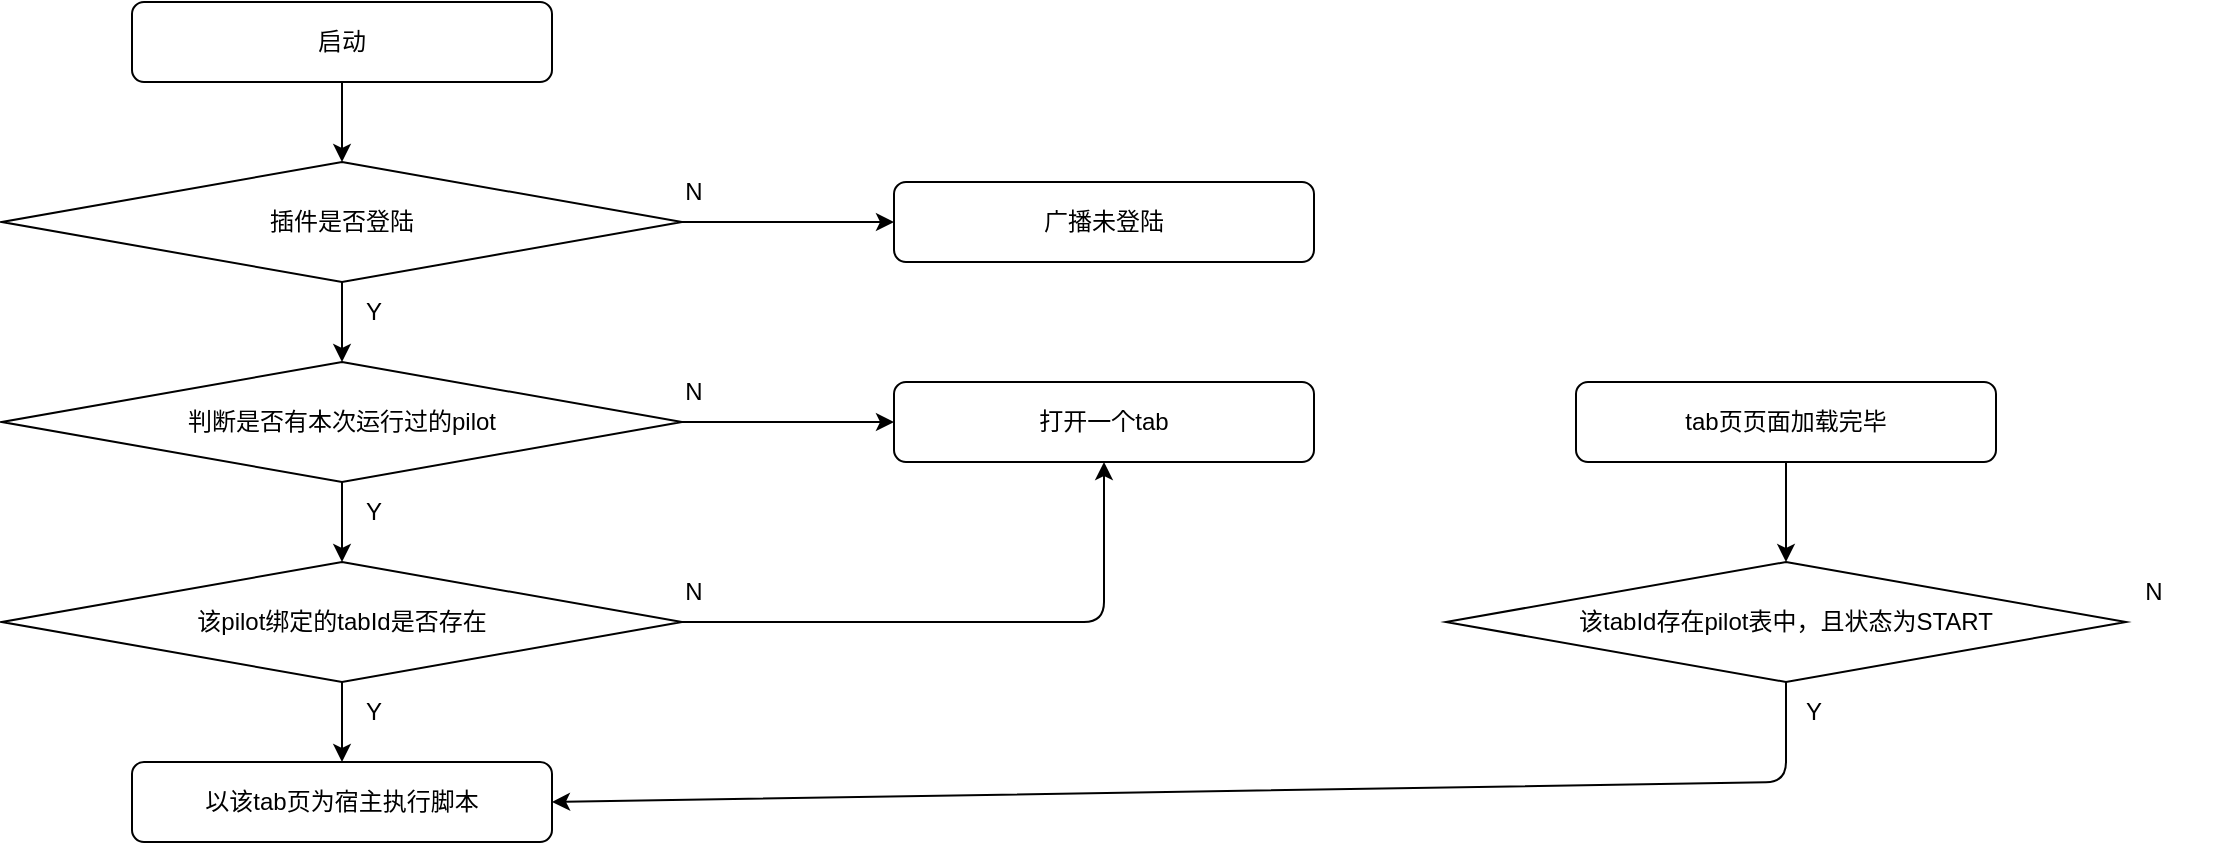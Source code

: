 <mxfile>
    <diagram id="-O3wJEZhJoFmT4KWZiZO" name="Page-1">
        <mxGraphModel dx="1124" dy="635" grid="1" gridSize="10" guides="1" tooltips="1" connect="1" arrows="1" fold="1" page="1" pageScale="1" pageWidth="827" pageHeight="1169" math="0" shadow="0">
            <root>
                <mxCell id="0"/>
                <mxCell id="1" parent="0"/>
                <mxCell id="18" value="" style="edgeStyle=none;html=1;" edge="1" parent="1" source="2" target="17">
                    <mxGeometry relative="1" as="geometry"/>
                </mxCell>
                <mxCell id="2" value="启动" style="rounded=1;whiteSpace=wrap;html=1;" vertex="1" parent="1">
                    <mxGeometry x="309" y="70" width="210" height="40" as="geometry"/>
                </mxCell>
                <mxCell id="8" value="" style="edgeStyle=none;html=1;" edge="1" parent="1" source="4" target="7">
                    <mxGeometry relative="1" as="geometry"/>
                </mxCell>
                <mxCell id="14" value="" style="edgeStyle=none;html=1;" edge="1" parent="1" source="4" target="11">
                    <mxGeometry relative="1" as="geometry"/>
                </mxCell>
                <mxCell id="4" value="判断是否有本次运行过的pilot" style="rhombus;whiteSpace=wrap;html=1;" vertex="1" parent="1">
                    <mxGeometry x="244" y="250" width="340" height="60" as="geometry"/>
                </mxCell>
                <mxCell id="10" value="" style="edgeStyle=none;html=1;" edge="1" parent="1" source="7" target="9">
                    <mxGeometry relative="1" as="geometry"/>
                </mxCell>
                <mxCell id="30" style="edgeStyle=none;html=1;exitX=1;exitY=0.5;exitDx=0;exitDy=0;entryX=0.5;entryY=1;entryDx=0;entryDy=0;" edge="1" parent="1" source="7" target="11">
                    <mxGeometry relative="1" as="geometry">
                        <Array as="points">
                            <mxPoint x="795" y="380"/>
                        </Array>
                    </mxGeometry>
                </mxCell>
                <mxCell id="7" value="该pilot绑定的tabId是否存在" style="rhombus;whiteSpace=wrap;html=1;" vertex="1" parent="1">
                    <mxGeometry x="244" y="350" width="340" height="60" as="geometry"/>
                </mxCell>
                <mxCell id="9" value="以该tab页为宿主执行脚本" style="rounded=1;whiteSpace=wrap;html=1;" vertex="1" parent="1">
                    <mxGeometry x="309" y="450" width="210" height="40" as="geometry"/>
                </mxCell>
                <mxCell id="11" value="打开一个tab" style="rounded=1;whiteSpace=wrap;html=1;" vertex="1" parent="1">
                    <mxGeometry x="690" y="260" width="210" height="40" as="geometry"/>
                </mxCell>
                <mxCell id="12" value="Y" style="text;html=1;strokeColor=none;fillColor=none;align=center;verticalAlign=middle;whiteSpace=wrap;rounded=0;" vertex="1" parent="1">
                    <mxGeometry x="400" y="310" width="60" height="30" as="geometry"/>
                </mxCell>
                <mxCell id="13" value="Y" style="text;html=1;strokeColor=none;fillColor=none;align=center;verticalAlign=middle;whiteSpace=wrap;rounded=0;" vertex="1" parent="1">
                    <mxGeometry x="400" y="410" width="60" height="30" as="geometry"/>
                </mxCell>
                <mxCell id="15" value="N" style="text;html=1;strokeColor=none;fillColor=none;align=center;verticalAlign=middle;whiteSpace=wrap;rounded=0;" vertex="1" parent="1">
                    <mxGeometry x="560" y="250" width="60" height="30" as="geometry"/>
                </mxCell>
                <mxCell id="29" value="" style="edgeStyle=none;html=1;" edge="1" parent="1" source="16" target="27">
                    <mxGeometry relative="1" as="geometry"/>
                </mxCell>
                <mxCell id="16" value="tab页页面加载完毕" style="rounded=1;whiteSpace=wrap;html=1;" vertex="1" parent="1">
                    <mxGeometry x="1031" y="260" width="210" height="40" as="geometry"/>
                </mxCell>
                <mxCell id="21" style="edgeStyle=none;html=1;exitX=0.5;exitY=1;exitDx=0;exitDy=0;entryX=0.5;entryY=0;entryDx=0;entryDy=0;" edge="1" parent="1" source="17" target="4">
                    <mxGeometry relative="1" as="geometry"/>
                </mxCell>
                <mxCell id="24" value="" style="edgeStyle=none;html=1;" edge="1" parent="1" source="17" target="23">
                    <mxGeometry relative="1" as="geometry"/>
                </mxCell>
                <mxCell id="17" value="插件是否登陆" style="rhombus;whiteSpace=wrap;html=1;" vertex="1" parent="1">
                    <mxGeometry x="244" y="150" width="340" height="60" as="geometry"/>
                </mxCell>
                <mxCell id="22" value="Y" style="text;html=1;strokeColor=none;fillColor=none;align=center;verticalAlign=middle;whiteSpace=wrap;rounded=0;" vertex="1" parent="1">
                    <mxGeometry x="400" y="210" width="60" height="30" as="geometry"/>
                </mxCell>
                <mxCell id="23" value="广播未登陆" style="rounded=1;whiteSpace=wrap;html=1;" vertex="1" parent="1">
                    <mxGeometry x="690" y="160" width="210" height="40" as="geometry"/>
                </mxCell>
                <mxCell id="25" value="N" style="text;html=1;strokeColor=none;fillColor=none;align=center;verticalAlign=middle;whiteSpace=wrap;rounded=0;" vertex="1" parent="1">
                    <mxGeometry x="560" y="150" width="60" height="30" as="geometry"/>
                </mxCell>
                <mxCell id="28" style="edgeStyle=none;html=1;exitX=0.5;exitY=1;exitDx=0;exitDy=0;entryX=1;entryY=0.5;entryDx=0;entryDy=0;" edge="1" parent="1" source="27" target="9">
                    <mxGeometry relative="1" as="geometry">
                        <Array as="points">
                            <mxPoint x="1136" y="460"/>
                        </Array>
                    </mxGeometry>
                </mxCell>
                <mxCell id="27" value="该tabId存在pilot表中，且状态为START" style="rhombus;whiteSpace=wrap;html=1;" vertex="1" parent="1">
                    <mxGeometry x="966" y="350" width="340" height="60" as="geometry"/>
                </mxCell>
                <mxCell id="31" value="N" style="text;html=1;strokeColor=none;fillColor=none;align=center;verticalAlign=middle;whiteSpace=wrap;rounded=0;" vertex="1" parent="1">
                    <mxGeometry x="560" y="350" width="60" height="30" as="geometry"/>
                </mxCell>
                <mxCell id="32" value="Y" style="text;html=1;strokeColor=none;fillColor=none;align=center;verticalAlign=middle;whiteSpace=wrap;rounded=0;" vertex="1" parent="1">
                    <mxGeometry x="1120" y="410" width="60" height="30" as="geometry"/>
                </mxCell>
                <mxCell id="33" value="N" style="text;html=1;strokeColor=none;fillColor=none;align=center;verticalAlign=middle;whiteSpace=wrap;rounded=0;" vertex="1" parent="1">
                    <mxGeometry x="1290" y="350" width="60" height="30" as="geometry"/>
                </mxCell>
            </root>
        </mxGraphModel>
    </diagram>
</mxfile>